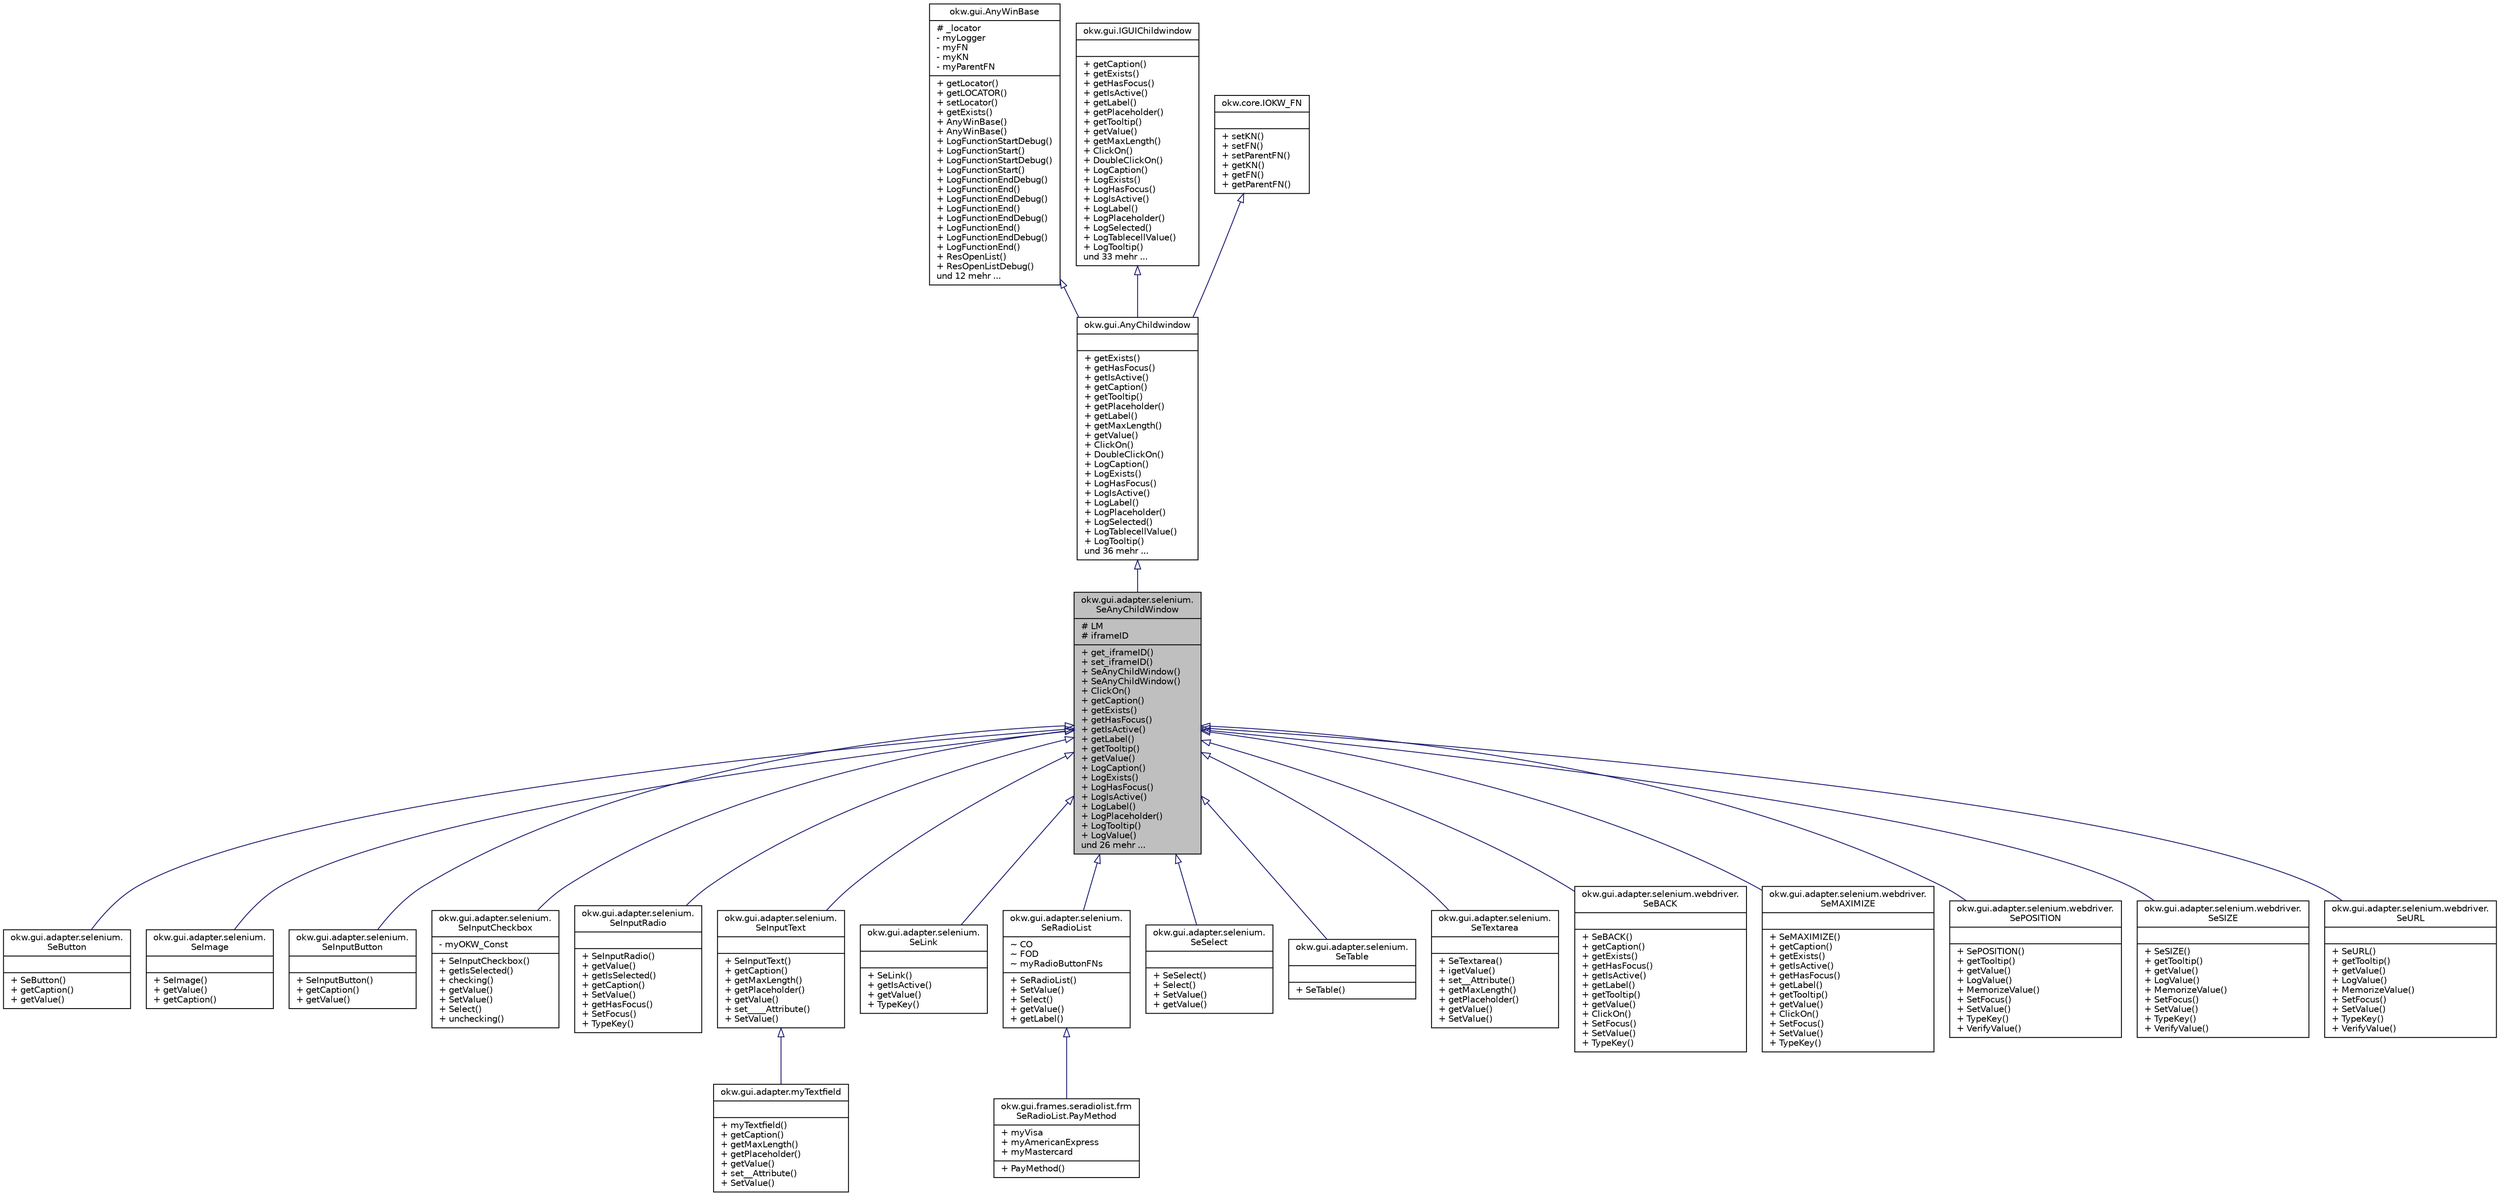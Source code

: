 digraph "okw.gui.adapter.selenium.SeAnyChildWindow"
{
 // INTERACTIVE_SVG=YES
 // LATEX_PDF_SIZE
  edge [fontname="Helvetica",fontsize="10",labelfontname="Helvetica",labelfontsize="10"];
  node [fontname="Helvetica",fontsize="10",shape=record];
  Node0 [label="{okw.gui.adapter.selenium.\lSeAnyChildWindow\n|# LM\l# iframeID\l|+ get_iframeID()\l+ set_iframeID()\l+ SeAnyChildWindow()\l+ SeAnyChildWindow()\l+ ClickOn()\l+ getCaption()\l+ getExists()\l+ getHasFocus()\l+ getIsActive()\l+ getLabel()\l+ getTooltip()\l+ getValue()\l+ LogCaption()\l+ LogExists()\l+ LogHasFocus()\l+ LogIsActive()\l+ LogLabel()\l+ LogPlaceholder()\l+ LogTooltip()\l+ LogValue()\lund 26 mehr ...\l}",height=0.2,width=0.4,color="black", fillcolor="grey75", style="filled", fontcolor="black",tooltip=" "];
  Node1 -> Node0 [dir="back",color="midnightblue",fontsize="10",style="solid",arrowtail="onormal",fontname="Helvetica"];
  Node1 [label="{okw.gui.AnyChildwindow\n||+ getExists()\l+ getHasFocus()\l+ getIsActive()\l+ getCaption()\l+ getTooltip()\l+ getPlaceholder()\l+ getLabel()\l+ getMaxLength()\l+ getValue()\l+ ClickOn()\l+ DoubleClickOn()\l+ LogCaption()\l+ LogExists()\l+ LogHasFocus()\l+ LogIsActive()\l+ LogLabel()\l+ LogPlaceholder()\l+ LogSelected()\l+ LogTablecellValue()\l+ LogTooltip()\lund 36 mehr ...\l}",height=0.2,width=0.4,color="black", fillcolor="white", style="filled",URL="$classokw_1_1gui_1_1_any_childwindow.html",tooltip=" "];
  Node2 -> Node1 [dir="back",color="midnightblue",fontsize="10",style="solid",arrowtail="onormal",fontname="Helvetica"];
  Node2 [label="{okw.gui.AnyWinBase\n|# _locator\l- myLogger\l- myFN\l- myKN\l- myParentFN\l|+ getLocator()\l+ getLOCATOR()\l+ setLocator()\l+ getExists()\l+ AnyWinBase()\l+ AnyWinBase()\l+ LogFunctionStartDebug()\l+ LogFunctionStart()\l+ LogFunctionStartDebug()\l+ LogFunctionStart()\l+ LogFunctionEndDebug()\l+ LogFunctionEnd()\l+ LogFunctionEndDebug()\l+ LogFunctionEnd()\l+ LogFunctionEndDebug()\l+ LogFunctionEnd()\l+ LogFunctionEndDebug()\l+ LogFunctionEnd()\l+ ResOpenList()\l+ ResOpenListDebug()\lund 12 mehr ...\l}",height=0.2,width=0.4,color="black", fillcolor="white", style="filled",URL="$classokw_1_1gui_1_1_any_win_base.html",tooltip="Description of AnyWin."];
  Node3 -> Node1 [dir="back",color="midnightblue",fontsize="10",style="solid",arrowtail="onormal",fontname="Helvetica"];
  Node3 [label="{okw.gui.IGUIChildwindow\n||+ getCaption()\l+ getExists()\l+ getHasFocus()\l+ getIsActive()\l+ getLabel()\l+ getPlaceholder()\l+ getTooltip()\l+ getValue()\l+ getMaxLength()\l+ ClickOn()\l+ DoubleClickOn()\l+ LogCaption()\l+ LogExists()\l+ LogHasFocus()\l+ LogIsActive()\l+ LogLabel()\l+ LogPlaceholder()\l+ LogSelected()\l+ LogTablecellValue()\l+ LogTooltip()\lund 33 mehr ...\l}",height=0.2,width=0.4,color="black", fillcolor="white", style="filled",URL="$interfaceokw_1_1gui_1_1_i_g_u_i_childwindow.html",tooltip=" "];
  Node4 -> Node1 [dir="back",color="midnightblue",fontsize="10",style="solid",arrowtail="onormal",fontname="Helvetica"];
  Node4 [label="{okw.core.IOKW_FN\n||+ setKN()\l+ setFN()\l+ setParentFN()\l+ getKN()\l+ getFN()\l+ getParentFN()\l}",height=0.2,width=0.4,color="black", fillcolor="white", style="filled",URL="$interfaceokw_1_1core_1_1_i_o_k_w___f_n.html",tooltip=" "];
  Node0 -> Node5 [dir="back",color="midnightblue",fontsize="10",style="solid",arrowtail="onormal",fontname="Helvetica"];
  Node5 [label="{okw.gui.adapter.selenium.\lSeButton\n||+ SeButton()\l+ getCaption()\l+ getValue()\l}",height=0.2,width=0.4,color="black", fillcolor="white", style="filled",URL="$classokw_1_1gui_1_1adapter_1_1selenium_1_1_se_button.html",tooltip="Diese Klasse representiert einen <button>-Button, der mit Selenium angsteuert wird."];
  Node0 -> Node6 [dir="back",color="midnightblue",fontsize="10",style="solid",arrowtail="onormal",fontname="Helvetica"];
  Node6 [label="{okw.gui.adapter.selenium.\lSeImage\n||+ SeImage()\l+ getValue()\l+ getCaption()\l}",height=0.2,width=0.4,color="black", fillcolor="white", style="filled",URL="$classokw_1_1gui_1_1adapter_1_1selenium_1_1_se_image.html",tooltip="Diese Klasse representiert einen."];
  Node0 -> Node7 [dir="back",color="midnightblue",fontsize="10",style="solid",arrowtail="onormal",fontname="Helvetica"];
  Node7 [label="{okw.gui.adapter.selenium.\lSeInputButton\n||+ SeInputButton()\l+ getCaption()\l+ getValue()\l}",height=0.2,width=0.4,color="black", fillcolor="white", style="filled",URL="$classokw_1_1gui_1_1adapter_1_1selenium_1_1_se_input_button.html",tooltip="Diese Klasse representiert einen <input type=\"button\">-Tag, der mit Selenium angsteuert wird."];
  Node0 -> Node8 [dir="back",color="midnightblue",fontsize="10",style="solid",arrowtail="onormal",fontname="Helvetica"];
  Node8 [label="{okw.gui.adapter.selenium.\lSeInputCheckbox\n|- myOKW_Const\l|+ SeInputCheckbox()\l+ getIsSelected()\l+ checking()\l+ getValue()\l+ SetValue()\l+ Select()\l+ unchecking()\l}",height=0.2,width=0.4,color="black", fillcolor="white", style="filled",URL="$classokw_1_1gui_1_1adapter_1_1selenium_1_1_se_input_checkbox.html",tooltip="Diese Klasse representiert einen <input type=\"checkbox\">-Tag, der mit Selenium angsteuert wird."];
  Node0 -> Node9 [dir="back",color="midnightblue",fontsize="10",style="solid",arrowtail="onormal",fontname="Helvetica"];
  Node9 [label="{okw.gui.adapter.selenium.\lSeInputRadio\n||+ SeInputRadio()\l+ getValue()\l+ getIsSelected()\l+ getCaption()\l+ SetValue()\l+ getHasFocus()\l+ SetFocus()\l+ TypeKey()\l}",height=0.2,width=0.4,color="black", fillcolor="white", style="filled",URL="$classokw_1_1gui_1_1adapter_1_1selenium_1_1_se_input_radio.html",tooltip="Diese Klasse representiert eine <input type=\"radio\">-Tag, der mit Selenium angsteuert wird."];
  Node0 -> Node10 [dir="back",color="midnightblue",fontsize="10",style="solid",arrowtail="onormal",fontname="Helvetica"];
  Node10 [label="{okw.gui.adapter.selenium.\lSeInputText\n||+ SeInputText()\l+ getCaption()\l+ getMaxLength()\l+ getPlaceholder()\l+ getValue()\l+ set____Attribute()\l+ SetValue()\l}",height=0.2,width=0.4,color="black", fillcolor="white", style="filled",URL="$classokw_1_1gui_1_1adapter_1_1selenium_1_1_se_input_text.html",tooltip="Diese Klasse representiert ein HTML-Textfeld, die mit Selenium angsteuert wird."];
  Node10 -> Node11 [dir="back",color="midnightblue",fontsize="10",style="solid",arrowtail="onormal",fontname="Helvetica"];
  Node11 [label="{okw.gui.adapter.myTextfield\n||+ myTextfield()\l+ getCaption()\l+ getMaxLength()\l+ getPlaceholder()\l+ getValue()\l+ set__Attribute()\l+ SetValue()\l}",height=0.2,width=0.4,color="black", fillcolor="white", style="filled",URL="$classokw_1_1gui_1_1adapter_1_1my_textfield.html",tooltip="Diese Klasse representiert ein HTML-Textfeld, die mit Selenium angsteuert wird."];
  Node0 -> Node12 [dir="back",color="midnightblue",fontsize="10",style="solid",arrowtail="onormal",fontname="Helvetica"];
  Node12 [label="{okw.gui.adapter.selenium.\lSeLink\n||+ SeLink()\l+ getIsActive()\l+ getValue()\l+ TypeKey()\l}",height=0.2,width=0.4,color="black", fillcolor="white", style="filled",URL="$classokw_1_1gui_1_1adapter_1_1selenium_1_1_se_link.html",tooltip="Diese Klasse representiert einen -Tag (Link), der mit Selenium angsteuert wird."];
  Node0 -> Node13 [dir="back",color="midnightblue",fontsize="10",style="solid",arrowtail="onormal",fontname="Helvetica"];
  Node13 [label="{okw.gui.adapter.selenium.\lSeRadioList\n|~ CO\l~ FOD\l~ myRadioButtonFNs\l|+ SeRadioList()\l+ SetValue()\l+ Select()\l+ getValue()\l+ getLabel()\l}",height=0.2,width=0.4,color="black", fillcolor="white", style="filled",URL="$classokw_1_1gui_1_1adapter_1_1selenium_1_1_se_radio_list.html",tooltip="Diese Klasse representiert einen <select>-Tag, der mit Selenium angsteuert wird."];
  Node13 -> Node14 [dir="back",color="midnightblue",fontsize="10",style="solid",arrowtail="onormal",fontname="Helvetica"];
  Node14 [label="{okw.gui.frames.seradiolist.frm\lSeRadioList.PayMethod\n|+ myVisa\l+ myAmericanExpress\l+ myMastercard\l|+ PayMethod()\l}",height=0.2,width=0.4,color="black", fillcolor="white", style="filled",URL="$classokw_1_1gui_1_1frames_1_1seradiolist_1_1frm_se_radio_list_1_1_pay_method.html",tooltip=" "];
  Node0 -> Node15 [dir="back",color="midnightblue",fontsize="10",style="solid",arrowtail="onormal",fontname="Helvetica"];
  Node15 [label="{okw.gui.adapter.selenium.\lSeSelect\n||+ SeSelect()\l+ Select()\l+ SetValue()\l+ getValue()\l}",height=0.2,width=0.4,color="black", fillcolor="white", style="filled",URL="$classokw_1_1gui_1_1adapter_1_1selenium_1_1_se_select.html",tooltip="Diese Klasse representiert einen <select>-Tag, der mit Selenium angsteuert wird."];
  Node0 -> Node16 [dir="back",color="midnightblue",fontsize="10",style="solid",arrowtail="onormal",fontname="Helvetica"];
  Node16 [label="{okw.gui.adapter.selenium.\lSeTable\n||+ SeTable()\l}",height=0.2,width=0.4,color="black", fillcolor="white", style="filled",URL="$classokw_1_1gui_1_1adapter_1_1selenium_1_1_se_table.html",tooltip="TODO: Description of SeTable."];
  Node0 -> Node17 [dir="back",color="midnightblue",fontsize="10",style="solid",arrowtail="onormal",fontname="Helvetica"];
  Node17 [label="{okw.gui.adapter.selenium.\lSeTextarea\n||+ SeTextarea()\l+ igetValue()\l+ set__Attribute()\l+ getMaxLength()\l+ getPlaceholder()\l+ getValue()\l+ SetValue()\l}",height=0.2,width=0.4,color="black", fillcolor="white", style="filled",URL="$classokw_1_1gui_1_1adapter_1_1selenium_1_1_se_textarea.html",tooltip="Diese Klasse implmenetiert die Methoden der IOKW_SimpleDataObj für ein Texfeld ."];
  Node0 -> Node18 [dir="back",color="midnightblue",fontsize="10",style="solid",arrowtail="onormal",fontname="Helvetica"];
  Node18 [label="{okw.gui.adapter.selenium.webdriver.\lSeBACK\n||+ SeBACK()\l+ getCaption()\l+ getExists()\l+ getHasFocus()\l+ getIsActive()\l+ getLabel()\l+ getTooltip()\l+ getValue()\l+ ClickOn()\l+ SetFocus()\l+ SetValue()\l+ TypeKey()\l}",height=0.2,width=0.4,color="black", fillcolor="white", style="filled",URL="$classokw_1_1gui_1_1adapter_1_1selenium_1_1webdriver_1_1_se_b_a_c_k.html",tooltip="Klasse Implementiert das BACK-Button der Browser."];
  Node0 -> Node19 [dir="back",color="midnightblue",fontsize="10",style="solid",arrowtail="onormal",fontname="Helvetica"];
  Node19 [label="{okw.gui.adapter.selenium.webdriver.\lSeMAXIMIZE\n||+ SeMAXIMIZE()\l+ getCaption()\l+ getExists()\l+ getIsActive()\l+ getHasFocus()\l+ getLabel()\l+ getTooltip()\l+ getValue()\l+ ClickOn()\l+ SetFocus()\l+ SetValue()\l+ TypeKey()\l}",height=0.2,width=0.4,color="black", fillcolor="white", style="filled",URL="$classokw_1_1gui_1_1adapter_1_1selenium_1_1webdriver_1_1_se_m_a_x_i_m_i_z_e.html",tooltip="Klasse Implementiert den Knopf zur Fenster-Maximierung eines Browsers."];
  Node0 -> Node20 [dir="back",color="midnightblue",fontsize="10",style="solid",arrowtail="onormal",fontname="Helvetica"];
  Node20 [label="{okw.gui.adapter.selenium.webdriver.\lSePOSITION\n||+ SePOSITION()\l+ getTooltip()\l+ getValue()\l+ LogValue()\l+ MemorizeValue()\l+ SetFocus()\l+ SetValue()\l+ TypeKey()\l+ VerifyValue()\l}",height=0.2,width=0.4,color="black", fillcolor="white", style="filled",URL="$classokw_1_1gui_1_1adapter_1_1selenium_1_1webdriver_1_1_se_p_o_s_i_t_i_o_n.html",tooltip="Klasse implementiert ein virtuelles Eingabefeld der Browser."];
  Node0 -> Node21 [dir="back",color="midnightblue",fontsize="10",style="solid",arrowtail="onormal",fontname="Helvetica"];
  Node21 [label="{okw.gui.adapter.selenium.webdriver.\lSeSIZE\n||+ SeSIZE()\l+ getTooltip()\l+ getValue()\l+ LogValue()\l+ MemorizeValue()\l+ SetFocus()\l+ SetValue()\l+ TypeKey()\l+ VerifyValue()\l}",height=0.2,width=0.4,color="black", fillcolor="white", style="filled",URL="$classokw_1_1gui_1_1adapter_1_1selenium_1_1webdriver_1_1_se_s_i_z_e.html",tooltip="Klasse Implementiert das URL-Eingabefeld der Browser."];
  Node0 -> Node22 [dir="back",color="midnightblue",fontsize="10",style="solid",arrowtail="onormal",fontname="Helvetica"];
  Node22 [label="{okw.gui.adapter.selenium.webdriver.\lSeURL\n||+ SeURL()\l+ getTooltip()\l+ getValue()\l+ LogValue()\l+ MemorizeValue()\l+ SetFocus()\l+ SetValue()\l+ TypeKey()\l+ VerifyValue()\l}",height=0.2,width=0.4,color="black", fillcolor="white", style="filled",URL="$classokw_1_1gui_1_1adapter_1_1selenium_1_1webdriver_1_1_se_u_r_l.html",tooltip="Klasse Implementiert das URL-Eingabefeld der Browser."];
}
